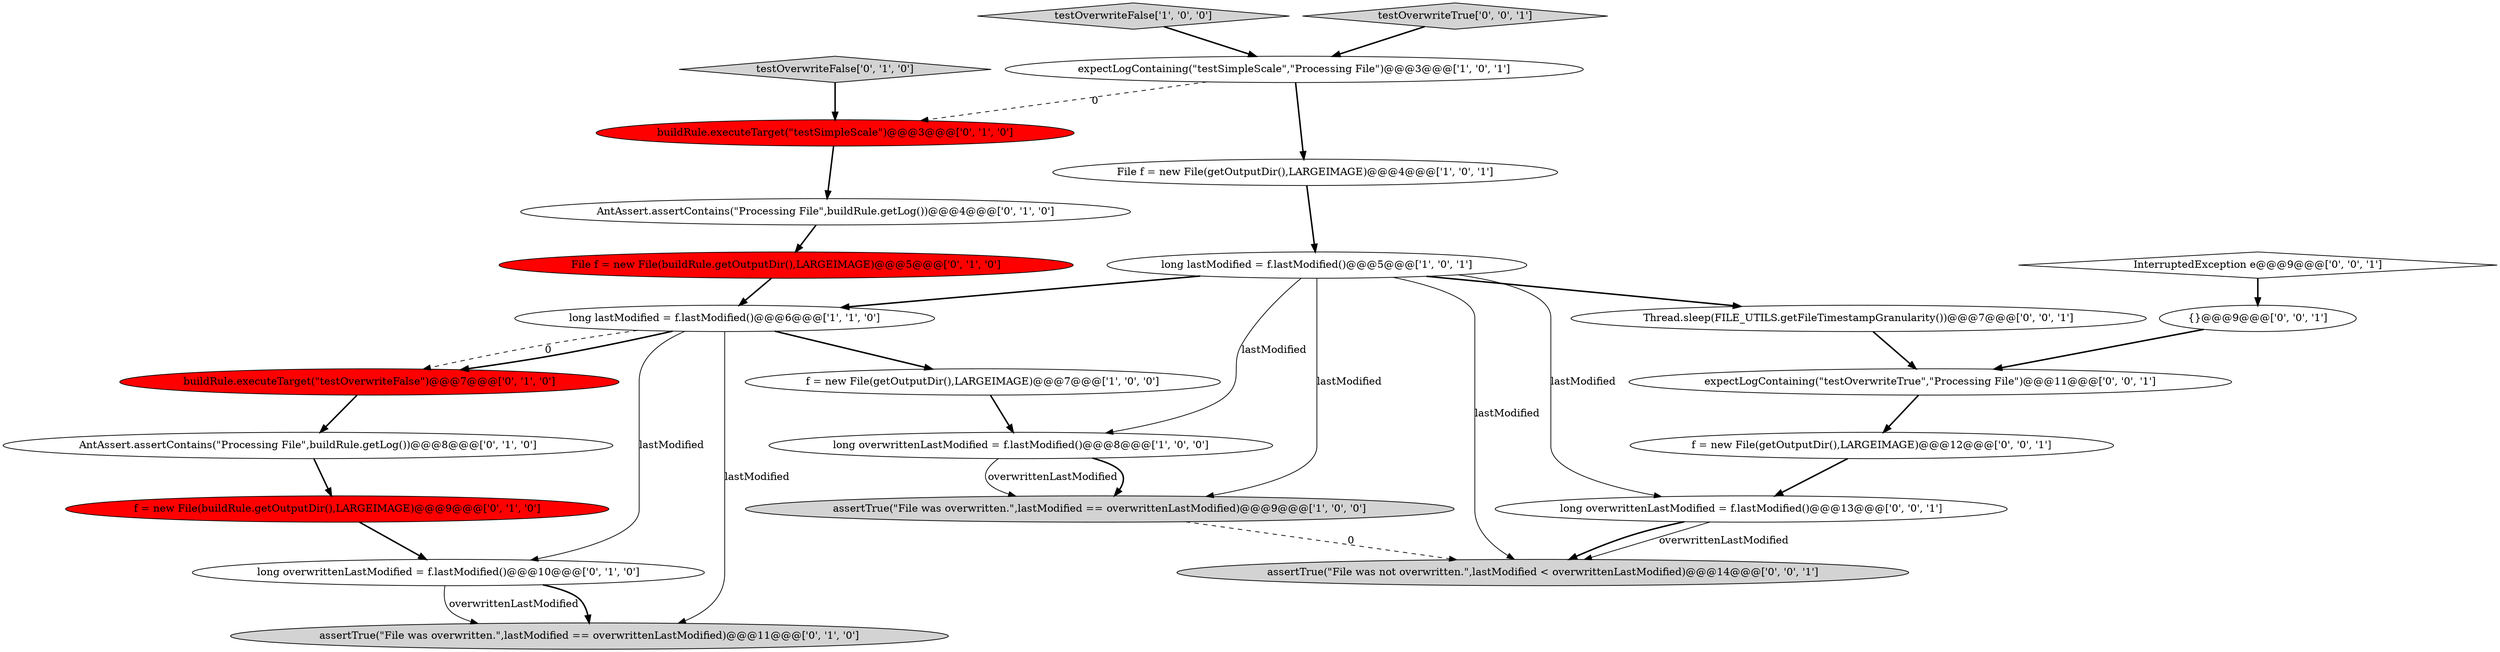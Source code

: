 digraph {
8 [style = filled, label = "f = new File(buildRule.getOutputDir(),LARGEIMAGE)@@@9@@@['0', '1', '0']", fillcolor = red, shape = ellipse image = "AAA1AAABBB2BBB"];
10 [style = filled, label = "buildRule.executeTarget(\"testSimpleScale\")@@@3@@@['0', '1', '0']", fillcolor = red, shape = ellipse image = "AAA1AAABBB2BBB"];
12 [style = filled, label = "AntAssert.assertContains(\"Processing File\",buildRule.getLog())@@@8@@@['0', '1', '0']", fillcolor = white, shape = ellipse image = "AAA0AAABBB2BBB"];
3 [style = filled, label = "testOverwriteFalse['1', '0', '0']", fillcolor = lightgray, shape = diamond image = "AAA0AAABBB1BBB"];
4 [style = filled, label = "long lastModified = f.lastModified()@@@6@@@['1', '1', '0']", fillcolor = white, shape = ellipse image = "AAA0AAABBB1BBB"];
24 [style = filled, label = "Thread.sleep(FILE_UTILS.getFileTimestampGranularity())@@@7@@@['0', '0', '1']", fillcolor = white, shape = ellipse image = "AAA0AAABBB3BBB"];
1 [style = filled, label = "File f = new File(getOutputDir(),LARGEIMAGE)@@@4@@@['1', '0', '1']", fillcolor = white, shape = ellipse image = "AAA0AAABBB1BBB"];
15 [style = filled, label = "AntAssert.assertContains(\"Processing File\",buildRule.getLog())@@@4@@@['0', '1', '0']", fillcolor = white, shape = ellipse image = "AAA0AAABBB2BBB"];
19 [style = filled, label = "long overwrittenLastModified = f.lastModified()@@@13@@@['0', '0', '1']", fillcolor = white, shape = ellipse image = "AAA0AAABBB3BBB"];
20 [style = filled, label = "InterruptedException e@@@9@@@['0', '0', '1']", fillcolor = white, shape = diamond image = "AAA0AAABBB3BBB"];
17 [style = filled, label = "expectLogContaining(\"testOverwriteTrue\",\"Processing File\")@@@11@@@['0', '0', '1']", fillcolor = white, shape = ellipse image = "AAA0AAABBB3BBB"];
7 [style = filled, label = "long overwrittenLastModified = f.lastModified()@@@8@@@['1', '0', '0']", fillcolor = white, shape = ellipse image = "AAA0AAABBB1BBB"];
22 [style = filled, label = "{}@@@9@@@['0', '0', '1']", fillcolor = white, shape = ellipse image = "AAA0AAABBB3BBB"];
23 [style = filled, label = "f = new File(getOutputDir(),LARGEIMAGE)@@@12@@@['0', '0', '1']", fillcolor = white, shape = ellipse image = "AAA0AAABBB3BBB"];
2 [style = filled, label = "f = new File(getOutputDir(),LARGEIMAGE)@@@7@@@['1', '0', '0']", fillcolor = white, shape = ellipse image = "AAA0AAABBB1BBB"];
0 [style = filled, label = "assertTrue(\"File was overwritten.\",lastModified == overwrittenLastModified)@@@9@@@['1', '0', '0']", fillcolor = lightgray, shape = ellipse image = "AAA0AAABBB1BBB"];
14 [style = filled, label = "assertTrue(\"File was overwritten.\",lastModified == overwrittenLastModified)@@@11@@@['0', '1', '0']", fillcolor = lightgray, shape = ellipse image = "AAA0AAABBB2BBB"];
5 [style = filled, label = "expectLogContaining(\"testSimpleScale\",\"Processing File\")@@@3@@@['1', '0', '1']", fillcolor = white, shape = ellipse image = "AAA0AAABBB1BBB"];
18 [style = filled, label = "testOverwriteTrue['0', '0', '1']", fillcolor = lightgray, shape = diamond image = "AAA0AAABBB3BBB"];
21 [style = filled, label = "assertTrue(\"File was not overwritten.\",lastModified < overwrittenLastModified)@@@14@@@['0', '0', '1']", fillcolor = lightgray, shape = ellipse image = "AAA0AAABBB3BBB"];
6 [style = filled, label = "long lastModified = f.lastModified()@@@5@@@['1', '0', '1']", fillcolor = white, shape = ellipse image = "AAA0AAABBB1BBB"];
9 [style = filled, label = "File f = new File(buildRule.getOutputDir(),LARGEIMAGE)@@@5@@@['0', '1', '0']", fillcolor = red, shape = ellipse image = "AAA1AAABBB2BBB"];
13 [style = filled, label = "testOverwriteFalse['0', '1', '0']", fillcolor = lightgray, shape = diamond image = "AAA0AAABBB2BBB"];
11 [style = filled, label = "buildRule.executeTarget(\"testOverwriteFalse\")@@@7@@@['0', '1', '0']", fillcolor = red, shape = ellipse image = "AAA1AAABBB2BBB"];
16 [style = filled, label = "long overwrittenLastModified = f.lastModified()@@@10@@@['0', '1', '0']", fillcolor = white, shape = ellipse image = "AAA0AAABBB2BBB"];
6->0 [style = solid, label="lastModified"];
13->10 [style = bold, label=""];
8->16 [style = bold, label=""];
10->15 [style = bold, label=""];
9->4 [style = bold, label=""];
16->14 [style = solid, label="overwrittenLastModified"];
6->24 [style = bold, label=""];
7->0 [style = bold, label=""];
11->12 [style = bold, label=""];
4->2 [style = bold, label=""];
19->21 [style = solid, label="overwrittenLastModified"];
17->23 [style = bold, label=""];
20->22 [style = bold, label=""];
6->4 [style = bold, label=""];
5->1 [style = bold, label=""];
4->14 [style = solid, label="lastModified"];
3->5 [style = bold, label=""];
1->6 [style = bold, label=""];
5->10 [style = dashed, label="0"];
6->19 [style = solid, label="lastModified"];
15->9 [style = bold, label=""];
12->8 [style = bold, label=""];
0->21 [style = dashed, label="0"];
18->5 [style = bold, label=""];
23->19 [style = bold, label=""];
6->7 [style = solid, label="lastModified"];
24->17 [style = bold, label=""];
22->17 [style = bold, label=""];
16->14 [style = bold, label=""];
7->0 [style = solid, label="overwrittenLastModified"];
2->7 [style = bold, label=""];
4->11 [style = dashed, label="0"];
4->11 [style = bold, label=""];
4->16 [style = solid, label="lastModified"];
6->21 [style = solid, label="lastModified"];
19->21 [style = bold, label=""];
}
